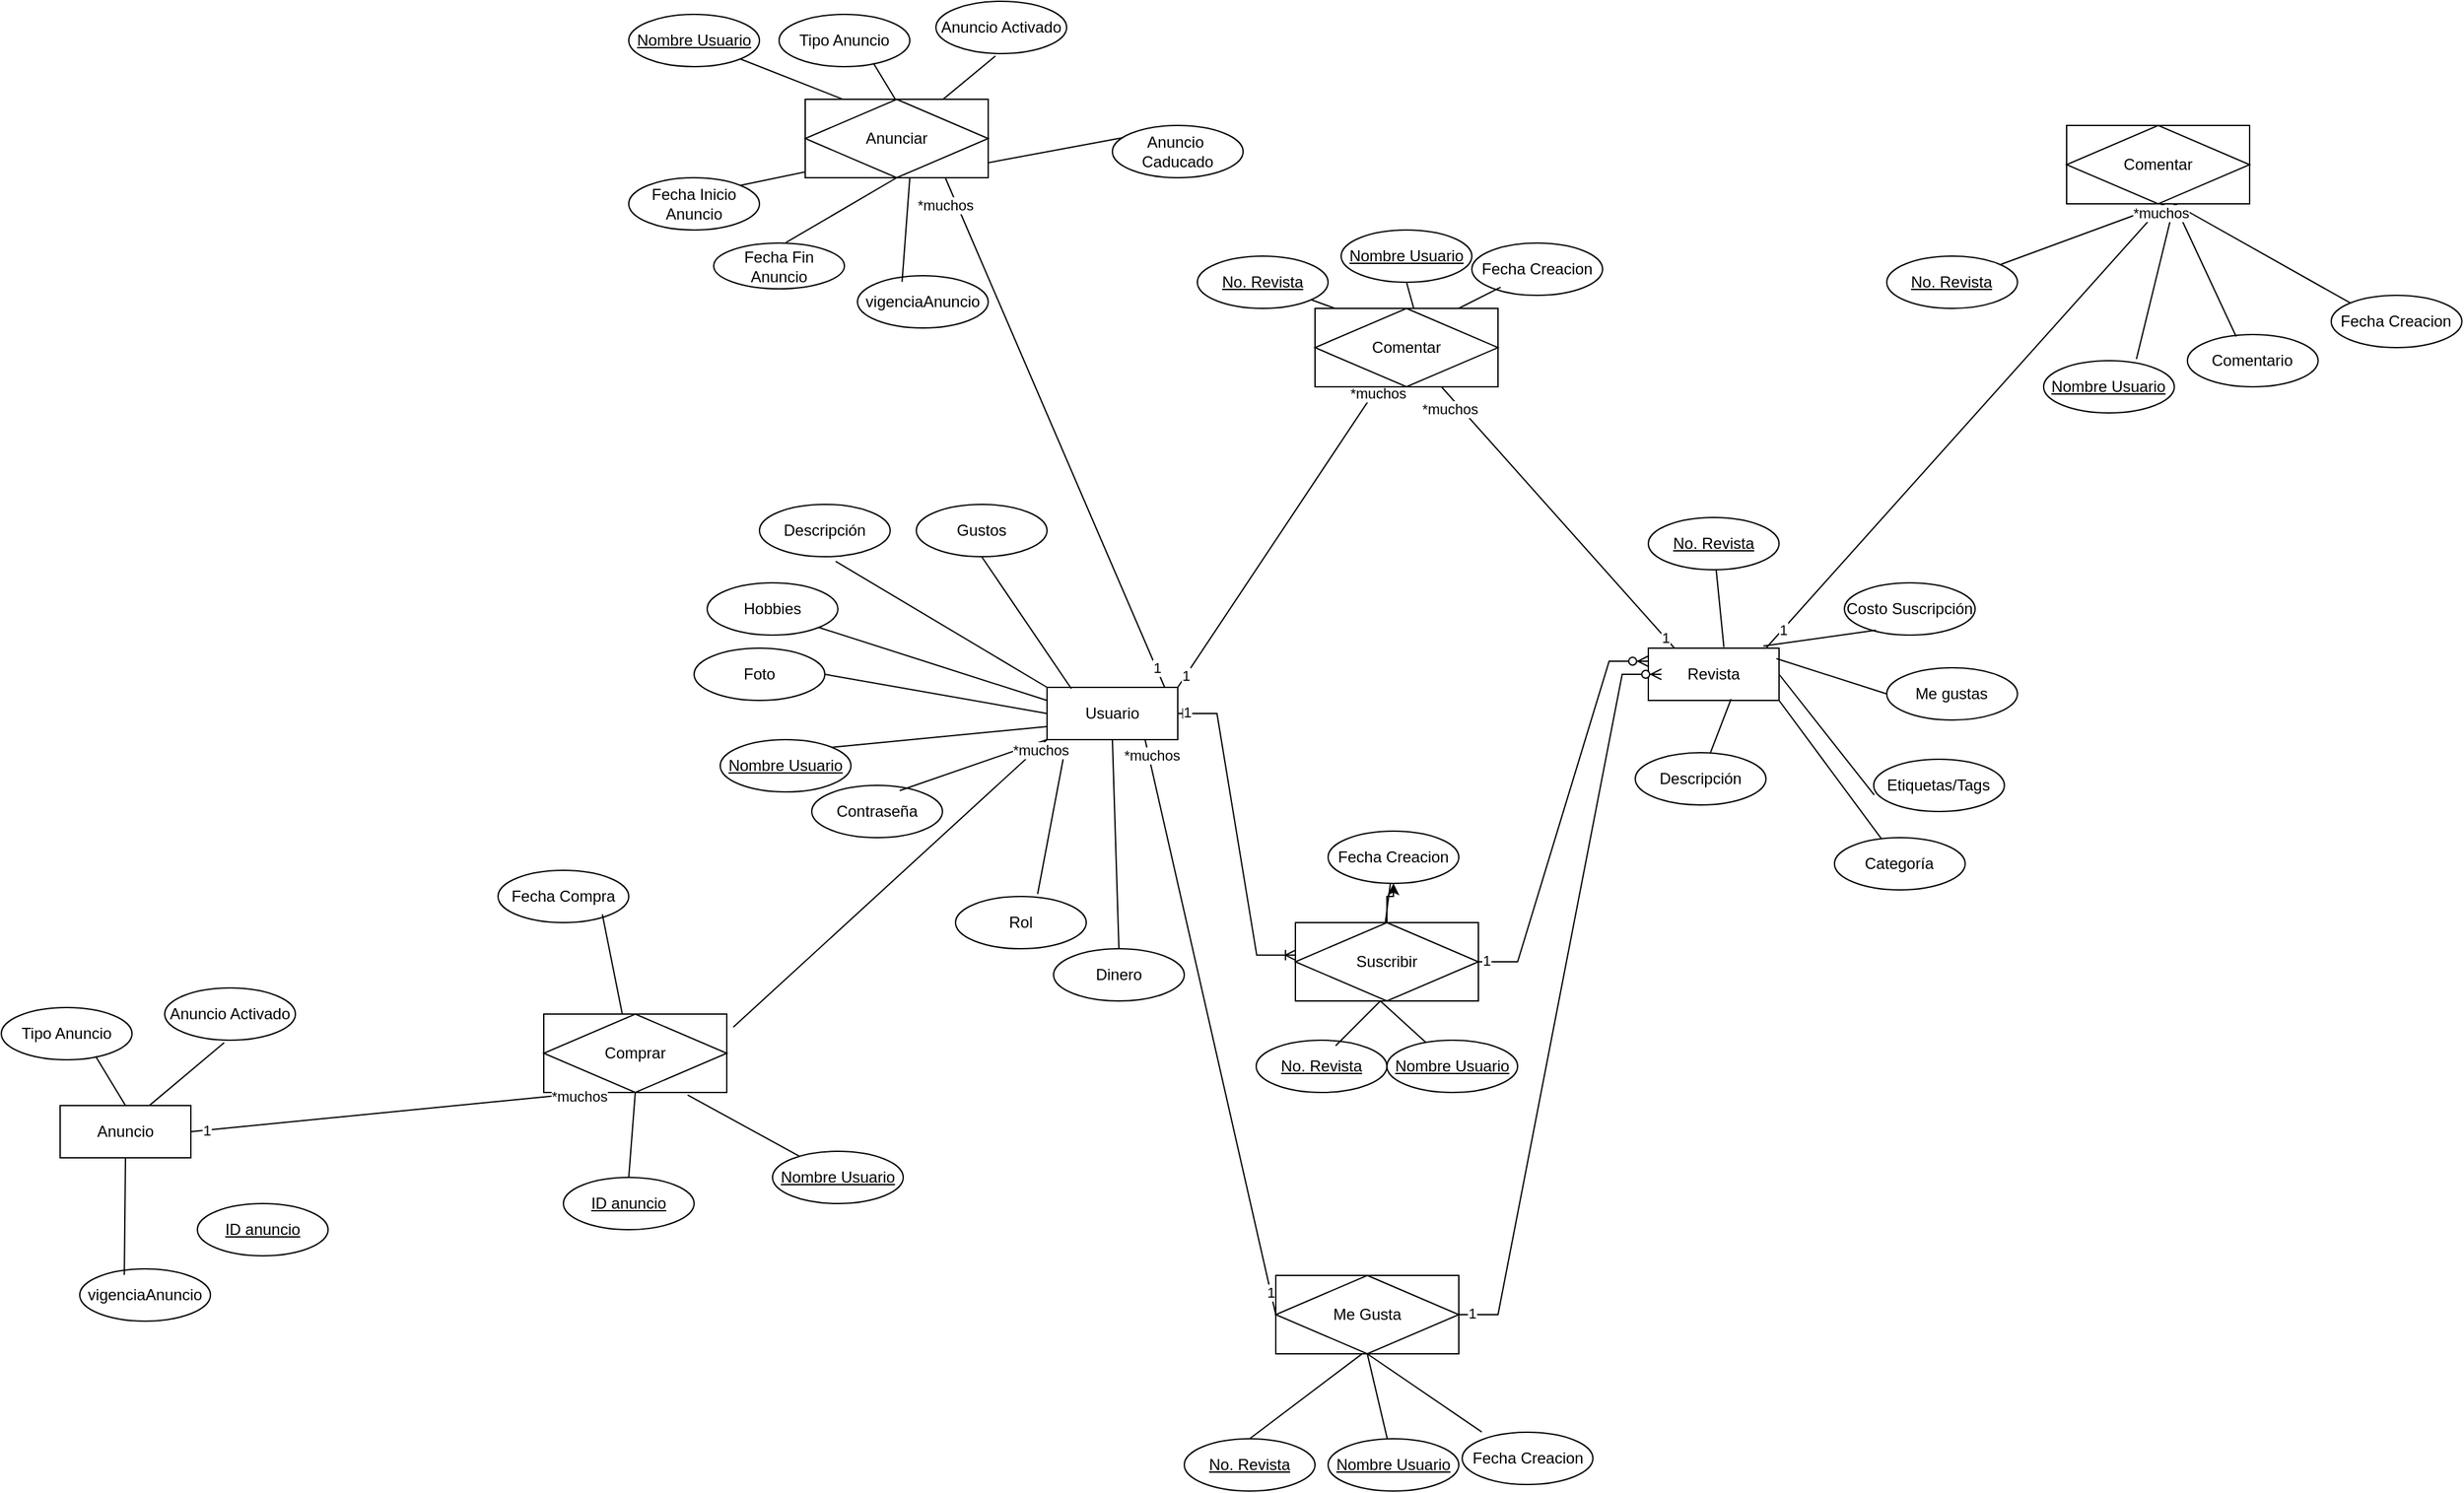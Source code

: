 <mxfile version="24.7.17">
  <diagram name="Page-1" id="f1bijueSQkVZA-iyS_T1">
    <mxGraphModel dx="2172" dy="838" grid="1" gridSize="10" guides="1" tooltips="1" connect="1" arrows="1" fold="1" page="1" pageScale="1" pageWidth="850" pageHeight="1100" math="0" shadow="0">
      <root>
        <mxCell id="0" />
        <mxCell id="1" parent="0" />
        <mxCell id="LGbpVyOmxa7U6syn7aYf-2" value="Usuario" style="whiteSpace=wrap;html=1;align=center;" parent="1" vertex="1">
          <mxGeometry x="320" y="730" width="100" height="40" as="geometry" />
        </mxCell>
        <mxCell id="LGbpVyOmxa7U6syn7aYf-3" value="&lt;u&gt;Nombre Usuario&lt;/u&gt;" style="ellipse;whiteSpace=wrap;html=1;align=center;" parent="1" vertex="1">
          <mxGeometry x="70" y="770" width="100" height="40" as="geometry" />
        </mxCell>
        <mxCell id="LGbpVyOmxa7U6syn7aYf-4" value="Revista" style="whiteSpace=wrap;html=1;align=center;" parent="1" vertex="1">
          <mxGeometry x="780" y="700" width="100" height="40" as="geometry" />
        </mxCell>
        <mxCell id="LGbpVyOmxa7U6syn7aYf-5" value="Me gustas" style="ellipse;whiteSpace=wrap;html=1;align=center;" parent="1" vertex="1">
          <mxGeometry x="962.4" y="715" width="100" height="40" as="geometry" />
        </mxCell>
        <mxCell id="LGbpVyOmxa7U6syn7aYf-6" value="&lt;u&gt;No. Revista&lt;/u&gt;" style="ellipse;whiteSpace=wrap;html=1;align=center;" parent="1" vertex="1">
          <mxGeometry x="780" y="600" width="100" height="40" as="geometry" />
        </mxCell>
        <mxCell id="LGbpVyOmxa7U6syn7aYf-7" value="Contraseña" style="ellipse;whiteSpace=wrap;html=1;align=center;" parent="1" vertex="1">
          <mxGeometry x="140" y="805" width="100" height="40" as="geometry" />
        </mxCell>
        <mxCell id="LGbpVyOmxa7U6syn7aYf-8" value="Dinero" style="ellipse;whiteSpace=wrap;html=1;align=center;" parent="1" vertex="1">
          <mxGeometry x="325" y="930" width="100" height="40" as="geometry" />
        </mxCell>
        <mxCell id="LGbpVyOmxa7U6syn7aYf-9" value="Rol" style="ellipse;whiteSpace=wrap;html=1;align=center;" parent="1" vertex="1">
          <mxGeometry x="250" y="890" width="100" height="40" as="geometry" />
        </mxCell>
        <mxCell id="LGbpVyOmxa7U6syn7aYf-10" value="Tipo Anuncio" style="ellipse;whiteSpace=wrap;html=1;align=center;" parent="1" vertex="1">
          <mxGeometry x="115" y="215" width="100" height="40" as="geometry" />
        </mxCell>
        <mxCell id="LGbpVyOmxa7U6syn7aYf-11" value="Anuncio Activado" style="ellipse;whiteSpace=wrap;html=1;align=center;" parent="1" vertex="1">
          <mxGeometry x="235" y="205" width="100" height="40" as="geometry" />
        </mxCell>
        <mxCell id="LGbpVyOmxa7U6syn7aYf-12" value="Fecha Inicio Anuncio" style="ellipse;whiteSpace=wrap;html=1;align=center;" parent="1" vertex="1">
          <mxGeometry y="340" width="100" height="40" as="geometry" />
        </mxCell>
        <mxCell id="LGbpVyOmxa7U6syn7aYf-14" value="Fecha Fin Anuncio" style="ellipse;whiteSpace=wrap;html=1;align=center;" parent="1" vertex="1">
          <mxGeometry x="65" y="390" width="100" height="35" as="geometry" />
        </mxCell>
        <mxCell id="LGbpVyOmxa7U6syn7aYf-15" value="Costo Suscripción" style="ellipse;whiteSpace=wrap;html=1;align=center;" parent="1" vertex="1">
          <mxGeometry x="930" y="650" width="100" height="40" as="geometry" />
        </mxCell>
        <mxCell id="LGbpVyOmxa7U6syn7aYf-16" value="Etiquetas/Tags" style="ellipse;whiteSpace=wrap;html=1;align=center;" parent="1" vertex="1">
          <mxGeometry x="952.4" y="785" width="100" height="40" as="geometry" />
        </mxCell>
        <mxCell id="LGbpVyOmxa7U6syn7aYf-18" value="&lt;u&gt;Nombre Usuario&lt;/u&gt;" style="ellipse;whiteSpace=wrap;html=1;align=center;" parent="1" vertex="1">
          <mxGeometry y="215" width="100" height="40" as="geometry" />
        </mxCell>
        <mxCell id="LGbpVyOmxa7U6syn7aYf-19" value="Descripción" style="ellipse;whiteSpace=wrap;html=1;align=center;" parent="1" vertex="1">
          <mxGeometry x="770" y="780" width="100" height="40" as="geometry" />
        </mxCell>
        <mxCell id="LGbpVyOmxa7U6syn7aYf-20" value="Foto" style="ellipse;whiteSpace=wrap;html=1;align=center;" parent="1" vertex="1">
          <mxGeometry x="50" y="700" width="100" height="40" as="geometry" />
        </mxCell>
        <mxCell id="LGbpVyOmxa7U6syn7aYf-21" value="Categoría" style="ellipse;whiteSpace=wrap;html=1;align=center;" parent="1" vertex="1">
          <mxGeometry x="922.4" y="845" width="100" height="40" as="geometry" />
        </mxCell>
        <mxCell id="LGbpVyOmxa7U6syn7aYf-22" value="Hobbies" style="ellipse;whiteSpace=wrap;html=1;align=center;" parent="1" vertex="1">
          <mxGeometry x="60" y="650" width="100" height="40" as="geometry" />
        </mxCell>
        <mxCell id="LGbpVyOmxa7U6syn7aYf-23" value="Descripción" style="ellipse;whiteSpace=wrap;html=1;align=center;" parent="1" vertex="1">
          <mxGeometry x="100" y="590" width="100" height="40" as="geometry" />
        </mxCell>
        <mxCell id="LGbpVyOmxa7U6syn7aYf-24" value="Gustos" style="ellipse;whiteSpace=wrap;html=1;align=center;" parent="1" vertex="1">
          <mxGeometry x="220" y="590" width="100" height="40" as="geometry" />
        </mxCell>
        <mxCell id="LGbpVyOmxa7U6syn7aYf-27" value="&lt;u&gt;No. Revista&lt;/u&gt;" style="ellipse;whiteSpace=wrap;html=1;align=center;" parent="1" vertex="1">
          <mxGeometry x="480" y="1000" width="100" height="40" as="geometry" />
        </mxCell>
        <mxCell id="LGbpVyOmxa7U6syn7aYf-28" value="&lt;u&gt;Nombre Usuario&lt;/u&gt;" style="ellipse;whiteSpace=wrap;html=1;align=center;" parent="1" vertex="1">
          <mxGeometry x="580" y="1000" width="100" height="40" as="geometry" />
        </mxCell>
        <mxCell id="wJ7iaOQ5hvEqCZV8gsYV-3" value="&lt;u&gt;No. Revista&lt;/u&gt;" style="ellipse;whiteSpace=wrap;html=1;align=center;" parent="1" vertex="1">
          <mxGeometry x="435" y="400" width="100" height="40" as="geometry" />
        </mxCell>
        <mxCell id="wJ7iaOQ5hvEqCZV8gsYV-4" value="&lt;u&gt;Nombre Usuario&lt;/u&gt;" style="ellipse;whiteSpace=wrap;html=1;align=center;" parent="1" vertex="1">
          <mxGeometry x="545" y="380" width="100" height="40" as="geometry" />
        </mxCell>
        <mxCell id="wJ7iaOQ5hvEqCZV8gsYV-7" value="" style="edgeStyle=entityRelationEdgeStyle;fontSize=12;html=1;endArrow=ERoneToMany;startArrow=ERmandOne;rounded=0;movable=1;resizable=1;rotatable=1;deletable=1;editable=1;locked=0;connectable=1;entryX=0.003;entryY=0.415;entryDx=0;entryDy=0;entryPerimeter=0;" parent="1" target="ODeqALxyDRSs7xoRyXN0-2" edge="1">
          <mxGeometry width="100" height="100" relative="1" as="geometry">
            <mxPoint x="420" y="750" as="sourcePoint" />
            <mxPoint x="490" y="970" as="targetPoint" />
          </mxGeometry>
        </mxCell>
        <mxCell id="BL1HkFGfUJQa3nedmxJ6-32" value="1" style="edgeLabel;html=1;align=center;verticalAlign=middle;resizable=0;points=[];" parent="wJ7iaOQ5hvEqCZV8gsYV-7" vertex="1" connectable="0">
          <mxGeometry x="-0.945" y="1" relative="1" as="geometry">
            <mxPoint as="offset" />
          </mxGeometry>
        </mxCell>
        <mxCell id="xmOZ-3lqCGrRgNR7PhEx-2" value="Fecha Creacion" style="ellipse;whiteSpace=wrap;html=1;align=center;" parent="1" vertex="1">
          <mxGeometry x="645" y="390" width="100" height="40" as="geometry" />
        </mxCell>
        <mxCell id="xmOZ-3lqCGrRgNR7PhEx-3" value="Fecha Creacion" style="ellipse;whiteSpace=wrap;html=1;align=center;" parent="1" vertex="1">
          <mxGeometry x="535" y="840" width="100" height="40" as="geometry" />
        </mxCell>
        <mxCell id="xmOZ-3lqCGrRgNR7PhEx-5" value="&lt;u&gt;No. Revista&lt;/u&gt;" style="ellipse;whiteSpace=wrap;html=1;align=center;" parent="1" vertex="1">
          <mxGeometry x="962.4" y="400" width="100" height="40" as="geometry" />
        </mxCell>
        <mxCell id="xmOZ-3lqCGrRgNR7PhEx-7" value="&lt;u&gt;Nombre Usuario&lt;/u&gt;" style="ellipse;whiteSpace=wrap;html=1;align=center;" parent="1" vertex="1">
          <mxGeometry x="1082.4" y="480" width="100" height="40" as="geometry" />
        </mxCell>
        <mxCell id="xmOZ-3lqCGrRgNR7PhEx-8" value="Comentario" style="ellipse;whiteSpace=wrap;html=1;align=center;" parent="1" vertex="1">
          <mxGeometry x="1192.4" y="460" width="100" height="40" as="geometry" />
        </mxCell>
        <mxCell id="XMexzgMkfGKX-pwrWhg7-1" value="vigenciaAnuncio" style="ellipse;whiteSpace=wrap;html=1;align=center;" parent="1" vertex="1">
          <mxGeometry x="175" y="415" width="100" height="40" as="geometry" />
        </mxCell>
        <mxCell id="XMexzgMkfGKX-pwrWhg7-2" value="Anuncio&amp;nbsp;&lt;div&gt;Caducado&lt;/div&gt;" style="ellipse;whiteSpace=wrap;html=1;align=center;" parent="1" vertex="1">
          <mxGeometry x="370" y="300" width="100" height="40" as="geometry" />
        </mxCell>
        <mxCell id="BL1HkFGfUJQa3nedmxJ6-2" value="&lt;u&gt;No. Revista&lt;/u&gt;" style="ellipse;whiteSpace=wrap;html=1;align=center;" parent="1" vertex="1">
          <mxGeometry x="425.0" y="1305" width="100" height="40" as="geometry" />
        </mxCell>
        <mxCell id="BL1HkFGfUJQa3nedmxJ6-3" value="&lt;u&gt;Nombre Usuario&lt;/u&gt;" style="ellipse;whiteSpace=wrap;html=1;align=center;" parent="1" vertex="1">
          <mxGeometry x="535.0" y="1305" width="100" height="40" as="geometry" />
        </mxCell>
        <mxCell id="BL1HkFGfUJQa3nedmxJ6-5" value="Fecha Creacion" style="ellipse;whiteSpace=wrap;html=1;align=center;" parent="1" vertex="1">
          <mxGeometry x="637.6" y="1300" width="100" height="40" as="geometry" />
        </mxCell>
        <mxCell id="BL1HkFGfUJQa3nedmxJ6-6" value="Fecha Creacion" style="ellipse;whiteSpace=wrap;html=1;align=center;" parent="1" vertex="1">
          <mxGeometry x="1302.4" y="430" width="100" height="40" as="geometry" />
        </mxCell>
        <mxCell id="BL1HkFGfUJQa3nedmxJ6-9" value="" style="endArrow=none;html=1;rounded=0;entryX=0.465;entryY=1.003;entryDx=0;entryDy=0;entryPerimeter=0;exitX=0.5;exitY=0;exitDx=0;exitDy=0;" parent="1" source="BL1HkFGfUJQa3nedmxJ6-2" edge="1">
          <mxGeometry width="50" height="50" relative="1" as="geometry">
            <mxPoint x="505.0" y="1300" as="sourcePoint" />
            <mxPoint x="560.8" y="1240.18" as="targetPoint" />
          </mxGeometry>
        </mxCell>
        <mxCell id="BL1HkFGfUJQa3nedmxJ6-10" value="" style="endArrow=none;html=1;rounded=0;entryX=0.5;entryY=1;entryDx=0;entryDy=0;" parent="1" source="BL1HkFGfUJQa3nedmxJ6-3" edge="1">
          <mxGeometry width="50" height="50" relative="1" as="geometry">
            <mxPoint x="575.0" y="1310" as="sourcePoint" />
            <mxPoint x="565" y="1240" as="targetPoint" />
          </mxGeometry>
        </mxCell>
        <mxCell id="BL1HkFGfUJQa3nedmxJ6-11" value="" style="endArrow=none;html=1;rounded=0;exitX=0.076;exitY=0.245;exitDx=0;exitDy=0;exitPerimeter=0;" parent="1" edge="1">
          <mxGeometry width="50" height="50" relative="1" as="geometry">
            <mxPoint x="652.6" y="1299.8" as="sourcePoint" />
            <mxPoint x="565.0" y="1240" as="targetPoint" />
          </mxGeometry>
        </mxCell>
        <mxCell id="BL1HkFGfUJQa3nedmxJ6-12" value="" style="endArrow=none;html=1;rounded=0;entryX=0.467;entryY=0.982;entryDx=0;entryDy=0;entryPerimeter=0;" parent="1" source="xmOZ-3lqCGrRgNR7PhEx-5" edge="1">
          <mxGeometry width="50" height="50" relative="1" as="geometry">
            <mxPoint x="1022.4" y="600" as="sourcePoint" />
            <mxPoint x="1178.44" y="358.92" as="targetPoint" />
          </mxGeometry>
        </mxCell>
        <mxCell id="BL1HkFGfUJQa3nedmxJ6-13" value="" style="endArrow=none;html=1;rounded=0;entryX=0.5;entryY=1;entryDx=0;entryDy=0;exitX=0.71;exitY=-0.03;exitDx=0;exitDy=0;exitPerimeter=0;" parent="1" source="xmOZ-3lqCGrRgNR7PhEx-7" edge="1">
          <mxGeometry width="50" height="50" relative="1" as="geometry">
            <mxPoint x="1059.4" y="417" as="sourcePoint" />
            <mxPoint x="1182.4" y="360" as="targetPoint" />
          </mxGeometry>
        </mxCell>
        <mxCell id="BL1HkFGfUJQa3nedmxJ6-14" value="" style="endArrow=none;html=1;rounded=0;exitX=0.373;exitY=0.038;exitDx=0;exitDy=0;exitPerimeter=0;" parent="1" source="xmOZ-3lqCGrRgNR7PhEx-8" edge="1">
          <mxGeometry width="50" height="50" relative="1" as="geometry">
            <mxPoint x="1123.4" y="469" as="sourcePoint" />
            <mxPoint x="1182.4" y="360" as="targetPoint" />
          </mxGeometry>
        </mxCell>
        <mxCell id="BL1HkFGfUJQa3nedmxJ6-15" value="" style="endArrow=none;html=1;rounded=0;exitX=0;exitY=0;exitDx=0;exitDy=0;entryX=0.5;entryY=1;entryDx=0;entryDy=0;" parent="1" source="BL1HkFGfUJQa3nedmxJ6-6" edge="1">
          <mxGeometry width="50" height="50" relative="1" as="geometry">
            <mxPoint x="1239.4" y="472" as="sourcePoint" />
            <mxPoint x="1182.4" y="360" as="targetPoint" />
          </mxGeometry>
        </mxCell>
        <mxCell id="BL1HkFGfUJQa3nedmxJ6-16" value="" style="endArrow=none;html=1;rounded=0;" parent="1" source="wJ7iaOQ5hvEqCZV8gsYV-3" edge="1">
          <mxGeometry width="50" height="50" relative="1" as="geometry">
            <mxPoint x="371" y="554" as="sourcePoint" />
            <mxPoint x="560.263" y="447.368" as="targetPoint" />
          </mxGeometry>
        </mxCell>
        <mxCell id="BL1HkFGfUJQa3nedmxJ6-17" value="" style="endArrow=none;html=1;rounded=0;exitX=0.5;exitY=1;exitDx=0;exitDy=0;entryX=0.543;entryY=0.03;entryDx=0;entryDy=0;entryPerimeter=0;" parent="1" source="wJ7iaOQ5hvEqCZV8gsYV-4" target="ODeqALxyDRSs7xoRyXN0-4" edge="1">
          <mxGeometry width="50" height="50" relative="1" as="geometry">
            <mxPoint x="538" y="552" as="sourcePoint" />
            <mxPoint x="595" y="430" as="targetPoint" />
          </mxGeometry>
        </mxCell>
        <mxCell id="BL1HkFGfUJQa3nedmxJ6-18" value="" style="endArrow=none;html=1;rounded=0;exitX=0.22;exitY=0.846;exitDx=0;exitDy=0;exitPerimeter=0;entryX=1;entryY=0;entryDx=0;entryDy=0;" parent="1" source="xmOZ-3lqCGrRgNR7PhEx-2" edge="1">
          <mxGeometry width="50" height="50" relative="1" as="geometry">
            <mxPoint x="692.253" y="534.886" as="sourcePoint" />
            <mxPoint x="625" y="445" as="targetPoint" />
          </mxGeometry>
        </mxCell>
        <mxCell id="BL1HkFGfUJQa3nedmxJ6-19" value="" style="endArrow=none;html=1;rounded=0;exitX=1;exitY=0;exitDx=0;exitDy=0;" parent="1" source="LGbpVyOmxa7U6syn7aYf-12" edge="1">
          <mxGeometry width="50" height="50" relative="1" as="geometry">
            <mxPoint x="65" y="375" as="sourcePoint" />
            <mxPoint x="167.565" y="328.782" as="targetPoint" />
          </mxGeometry>
        </mxCell>
        <mxCell id="BL1HkFGfUJQa3nedmxJ6-20" value="" style="endArrow=none;html=1;rounded=0;exitX=0.553;exitY=-0.011;exitDx=0;exitDy=0;exitPerimeter=0;entryX=0.5;entryY=1;entryDx=0;entryDy=0;" parent="1" source="LGbpVyOmxa7U6syn7aYf-14" target="ODeqALxyDRSs7xoRyXN0-5" edge="1">
          <mxGeometry width="50" height="50" relative="1" as="geometry">
            <mxPoint x="75" y="385" as="sourcePoint" />
            <mxPoint x="205.68" y="346.28" as="targetPoint" />
          </mxGeometry>
        </mxCell>
        <mxCell id="BL1HkFGfUJQa3nedmxJ6-21" value="" style="endArrow=none;html=1;rounded=0;exitX=0.341;exitY=0.117;exitDx=0;exitDy=0;exitPerimeter=0;entryX=0.572;entryY=0.986;entryDx=0;entryDy=0;entryPerimeter=0;" parent="1" source="XMexzgMkfGKX-pwrWhg7-1" target="ODeqALxyDRSs7xoRyXN0-5" edge="1">
          <mxGeometry width="50" height="50" relative="1" as="geometry">
            <mxPoint x="175" y="390" as="sourcePoint" />
            <mxPoint x="215.04" y="348.44" as="targetPoint" />
          </mxGeometry>
        </mxCell>
        <mxCell id="BL1HkFGfUJQa3nedmxJ6-22" value="" style="endArrow=none;html=1;rounded=0;exitX=0.08;exitY=0.234;exitDx=0;exitDy=0;exitPerimeter=0;entryX=1;entryY=1;entryDx=0;entryDy=0;" parent="1" source="XMexzgMkfGKX-pwrWhg7-2" edge="1">
          <mxGeometry width="50" height="50" relative="1" as="geometry">
            <mxPoint x="274" y="385" as="sourcePoint" />
            <mxPoint x="240" y="335" as="targetPoint" />
          </mxGeometry>
        </mxCell>
        <mxCell id="BL1HkFGfUJQa3nedmxJ6-23" value="" style="endArrow=none;html=1;rounded=0;exitX=0.455;exitY=1.048;exitDx=0;exitDy=0;exitPerimeter=0;entryX=0.592;entryY=0.101;entryDx=0;entryDy=0;entryPerimeter=0;" parent="1" source="LGbpVyOmxa7U6syn7aYf-11" edge="1">
          <mxGeometry width="50" height="50" relative="1" as="geometry">
            <mxPoint x="368" y="369" as="sourcePoint" />
            <mxPoint x="221.04" y="296.06" as="targetPoint" />
          </mxGeometry>
        </mxCell>
        <mxCell id="BL1HkFGfUJQa3nedmxJ6-24" value="" style="endArrow=none;html=1;rounded=0;exitX=0.722;exitY=0.935;exitDx=0;exitDy=0;exitPerimeter=0;entryX=0.5;entryY=0;entryDx=0;entryDy=0;" parent="1" source="LGbpVyOmxa7U6syn7aYf-10" edge="1">
          <mxGeometry width="50" height="50" relative="1" as="geometry">
            <mxPoint x="291" y="257" as="sourcePoint" />
            <mxPoint x="210" y="290" as="targetPoint" />
          </mxGeometry>
        </mxCell>
        <mxCell id="BL1HkFGfUJQa3nedmxJ6-25" value="" style="endArrow=none;html=1;rounded=0;exitX=1;exitY=1;exitDx=0;exitDy=0;entryX=0.433;entryY=0.083;entryDx=0;entryDy=0;entryPerimeter=0;" parent="1" source="LGbpVyOmxa7U6syn7aYf-18" edge="1">
          <mxGeometry width="50" height="50" relative="1" as="geometry">
            <mxPoint x="197" y="262" as="sourcePoint" />
            <mxPoint x="201.96" y="294.98" as="targetPoint" />
          </mxGeometry>
        </mxCell>
        <mxCell id="BL1HkFGfUJQa3nedmxJ6-30" value="" style="edgeStyle=entityRelationEdgeStyle;fontSize=12;html=1;endArrow=ERzeroToMany;endFill=1;rounded=0;entryX=0;entryY=0.25;entryDx=0;entryDy=0;exitX=1;exitY=0.5;exitDx=0;exitDy=0;" parent="1" source="ODeqALxyDRSs7xoRyXN0-2" target="LGbpVyOmxa7U6syn7aYf-4" edge="1">
          <mxGeometry width="100" height="100" relative="1" as="geometry">
            <mxPoint x="615" y="970" as="sourcePoint" />
            <mxPoint x="790" y="680" as="targetPoint" />
          </mxGeometry>
        </mxCell>
        <mxCell id="BL1HkFGfUJQa3nedmxJ6-31" value="1" style="edgeLabel;html=1;align=center;verticalAlign=middle;resizable=0;points=[];" parent="BL1HkFGfUJQa3nedmxJ6-30" vertex="1" connectable="0">
          <mxGeometry x="-0.965" y="1" relative="1" as="geometry">
            <mxPoint as="offset" />
          </mxGeometry>
        </mxCell>
        <mxCell id="BL1HkFGfUJQa3nedmxJ6-33" value="" style="endArrow=none;html=1;rounded=0;entryX=0;entryY=0.5;entryDx=0;entryDy=0;exitX=1;exitY=0.5;exitDx=0;exitDy=0;" parent="1" source="LGbpVyOmxa7U6syn7aYf-20" target="LGbpVyOmxa7U6syn7aYf-2" edge="1">
          <mxGeometry width="50" height="50" relative="1" as="geometry">
            <mxPoint x="220" y="760" as="sourcePoint" />
            <mxPoint x="287" y="708" as="targetPoint" />
          </mxGeometry>
        </mxCell>
        <mxCell id="BL1HkFGfUJQa3nedmxJ6-34" value="" style="endArrow=none;html=1;rounded=0;entryX=0;entryY=0.25;entryDx=0;entryDy=0;exitX=1;exitY=1;exitDx=0;exitDy=0;" parent="1" source="LGbpVyOmxa7U6syn7aYf-22" target="LGbpVyOmxa7U6syn7aYf-2" edge="1">
          <mxGeometry width="50" height="50" relative="1" as="geometry">
            <mxPoint x="160" y="755" as="sourcePoint" />
            <mxPoint x="330" y="760" as="targetPoint" />
          </mxGeometry>
        </mxCell>
        <mxCell id="BL1HkFGfUJQa3nedmxJ6-35" value="" style="endArrow=none;html=1;rounded=0;entryX=0;entryY=0;entryDx=0;entryDy=0;exitX=0.583;exitY=1.089;exitDx=0;exitDy=0;exitPerimeter=0;" parent="1" source="LGbpVyOmxa7U6syn7aYf-23" target="LGbpVyOmxa7U6syn7aYf-2" edge="1">
          <mxGeometry width="50" height="50" relative="1" as="geometry">
            <mxPoint x="165" y="714" as="sourcePoint" />
            <mxPoint x="330" y="750" as="targetPoint" />
          </mxGeometry>
        </mxCell>
        <mxCell id="BL1HkFGfUJQa3nedmxJ6-36" value="" style="endArrow=none;html=1;rounded=0;entryX=0.186;entryY=0.025;entryDx=0;entryDy=0;exitX=0.5;exitY=1;exitDx=0;exitDy=0;entryPerimeter=0;" parent="1" source="LGbpVyOmxa7U6syn7aYf-24" target="LGbpVyOmxa7U6syn7aYf-2" edge="1">
          <mxGeometry width="50" height="50" relative="1" as="geometry">
            <mxPoint x="248" y="704" as="sourcePoint" />
            <mxPoint x="330" y="740" as="targetPoint" />
          </mxGeometry>
        </mxCell>
        <mxCell id="BL1HkFGfUJQa3nedmxJ6-37" value="" style="endArrow=none;html=1;rounded=0;exitX=1;exitY=0;exitDx=0;exitDy=0;" parent="1" source="LGbpVyOmxa7U6syn7aYf-3" edge="1">
          <mxGeometry width="50" height="50" relative="1" as="geometry">
            <mxPoint x="160" y="755" as="sourcePoint" />
            <mxPoint x="320" y="760" as="targetPoint" />
          </mxGeometry>
        </mxCell>
        <mxCell id="BL1HkFGfUJQa3nedmxJ6-38" value="" style="endArrow=none;html=1;rounded=0;exitX=0.673;exitY=0.1;exitDx=0;exitDy=0;exitPerimeter=0;" parent="1" source="LGbpVyOmxa7U6syn7aYf-7" edge="1">
          <mxGeometry width="50" height="50" relative="1" as="geometry">
            <mxPoint x="165" y="786" as="sourcePoint" />
            <mxPoint x="320" y="770" as="targetPoint" />
          </mxGeometry>
        </mxCell>
        <mxCell id="BL1HkFGfUJQa3nedmxJ6-39" value="" style="endArrow=none;html=1;rounded=0;exitX=0.628;exitY=-0.047;exitDx=0;exitDy=0;exitPerimeter=0;entryX=0.147;entryY=1.06;entryDx=0;entryDy=0;entryPerimeter=0;" parent="1" source="LGbpVyOmxa7U6syn7aYf-9" target="LGbpVyOmxa7U6syn7aYf-2" edge="1">
          <mxGeometry width="50" height="50" relative="1" as="geometry">
            <mxPoint x="217" y="819" as="sourcePoint" />
            <mxPoint x="330" y="780" as="targetPoint" />
          </mxGeometry>
        </mxCell>
        <mxCell id="BL1HkFGfUJQa3nedmxJ6-40" value="" style="endArrow=none;html=1;rounded=0;exitX=0.5;exitY=0;exitDx=0;exitDy=0;entryX=0.5;entryY=1;entryDx=0;entryDy=0;" parent="1" source="LGbpVyOmxa7U6syn7aYf-8" target="LGbpVyOmxa7U6syn7aYf-2" edge="1">
          <mxGeometry width="50" height="50" relative="1" as="geometry">
            <mxPoint x="313" y="838" as="sourcePoint" />
            <mxPoint x="345" y="782" as="targetPoint" />
          </mxGeometry>
        </mxCell>
        <mxCell id="BL1HkFGfUJQa3nedmxJ6-41" value="" style="endArrow=none;html=1;rounded=0;entryX=0.578;entryY=-0.021;entryDx=0;entryDy=0;entryPerimeter=0;" parent="1" source="LGbpVyOmxa7U6syn7aYf-6" target="LGbpVyOmxa7U6syn7aYf-4" edge="1">
          <mxGeometry width="50" height="50" relative="1" as="geometry">
            <mxPoint x="697" y="565" as="sourcePoint" />
            <mxPoint x="600" y="520" as="targetPoint" />
          </mxGeometry>
        </mxCell>
        <mxCell id="BL1HkFGfUJQa3nedmxJ6-42" value="" style="endArrow=none;html=1;rounded=0;entryX=0.88;entryY=-0.041;entryDx=0;entryDy=0;entryPerimeter=0;exitX=0.241;exitY=0.907;exitDx=0;exitDy=0;exitPerimeter=0;" parent="1" source="LGbpVyOmxa7U6syn7aYf-15" target="LGbpVyOmxa7U6syn7aYf-4" edge="1">
          <mxGeometry width="50" height="50" relative="1" as="geometry">
            <mxPoint x="857" y="650" as="sourcePoint" />
            <mxPoint x="848" y="709" as="targetPoint" />
          </mxGeometry>
        </mxCell>
        <mxCell id="BL1HkFGfUJQa3nedmxJ6-43" value="" style="endArrow=none;html=1;rounded=0;entryX=0.88;entryY=-0.041;entryDx=0;entryDy=0;entryPerimeter=0;exitX=0;exitY=0.5;exitDx=0;exitDy=0;" parent="1" source="LGbpVyOmxa7U6syn7aYf-5" edge="1">
          <mxGeometry width="50" height="50" relative="1" as="geometry">
            <mxPoint x="944" y="646" as="sourcePoint" />
            <mxPoint x="878" y="708" as="targetPoint" />
          </mxGeometry>
        </mxCell>
        <mxCell id="BL1HkFGfUJQa3nedmxJ6-44" value="" style="endArrow=none;html=1;rounded=0;entryX=1;entryY=0.5;entryDx=0;entryDy=0;exitX=0.004;exitY=0.682;exitDx=0;exitDy=0;exitPerimeter=0;" parent="1" source="LGbpVyOmxa7U6syn7aYf-16" target="LGbpVyOmxa7U6syn7aYf-4" edge="1">
          <mxGeometry width="50" height="50" relative="1" as="geometry">
            <mxPoint x="960" y="690" as="sourcePoint" />
            <mxPoint x="888" y="718" as="targetPoint" />
          </mxGeometry>
        </mxCell>
        <mxCell id="BL1HkFGfUJQa3nedmxJ6-46" value="" style="endArrow=none;html=1;rounded=0;entryX=1;entryY=1;entryDx=0;entryDy=0;" parent="1" source="LGbpVyOmxa7U6syn7aYf-21" target="LGbpVyOmxa7U6syn7aYf-4" edge="1">
          <mxGeometry width="50" height="50" relative="1" as="geometry">
            <mxPoint x="950" y="767" as="sourcePoint" />
            <mxPoint x="890" y="730" as="targetPoint" />
          </mxGeometry>
        </mxCell>
        <mxCell id="BL1HkFGfUJQa3nedmxJ6-47" value="" style="endArrow=none;html=1;rounded=0;entryX=0.633;entryY=0.974;entryDx=0;entryDy=0;entryPerimeter=0;" parent="1" source="LGbpVyOmxa7U6syn7aYf-19" target="LGbpVyOmxa7U6syn7aYf-4" edge="1">
          <mxGeometry width="50" height="50" relative="1" as="geometry">
            <mxPoint x="949" y="802" as="sourcePoint" />
            <mxPoint x="890" y="750" as="targetPoint" />
          </mxGeometry>
        </mxCell>
        <mxCell id="BL1HkFGfUJQa3nedmxJ6-48" value="" style="endArrow=none;html=1;rounded=0;" parent="1" target="xmOZ-3lqCGrRgNR7PhEx-3" edge="1">
          <mxGeometry width="50" height="50" relative="1" as="geometry">
            <mxPoint x="578.561" y="911.78" as="sourcePoint" />
            <mxPoint x="853" y="749" as="targetPoint" />
          </mxGeometry>
        </mxCell>
        <mxCell id="BL1HkFGfUJQa3nedmxJ6-49" value="" style="endArrow=none;html=1;rounded=0;exitX=0.5;exitY=1;exitDx=0;exitDy=0;" parent="1" target="LGbpVyOmxa7U6syn7aYf-28" edge="1">
          <mxGeometry width="50" height="50" relative="1" as="geometry">
            <mxPoint x="575" y="970" as="sourcePoint" />
            <mxPoint x="666" y="1053" as="targetPoint" />
          </mxGeometry>
        </mxCell>
        <mxCell id="BL1HkFGfUJQa3nedmxJ6-50" value="" style="endArrow=none;html=1;rounded=0;exitX=0.5;exitY=1;exitDx=0;exitDy=0;entryX=0.608;entryY=0.107;entryDx=0;entryDy=0;entryPerimeter=0;" parent="1" target="LGbpVyOmxa7U6syn7aYf-27" edge="1">
          <mxGeometry width="50" height="50" relative="1" as="geometry">
            <mxPoint x="575" y="970" as="sourcePoint" />
            <mxPoint x="574" y="1040" as="targetPoint" />
          </mxGeometry>
        </mxCell>
        <mxCell id="BL1HkFGfUJQa3nedmxJ6-58" value="" style="endArrow=none;html=1;rounded=0;exitX=0.9;exitY=0;exitDx=0;exitDy=0;exitPerimeter=0;entryX=1;entryY=1;entryDx=0;entryDy=0;" parent="1" source="LGbpVyOmxa7U6syn7aYf-2" edge="1">
          <mxGeometry width="50" height="50" relative="1" as="geometry">
            <mxPoint x="360" y="635" as="sourcePoint" />
            <mxPoint x="240" y="335" as="targetPoint" />
          </mxGeometry>
        </mxCell>
        <mxCell id="BL1HkFGfUJQa3nedmxJ6-61" value="1" style="edgeLabel;html=1;align=center;verticalAlign=middle;resizable=0;points=[];" parent="BL1HkFGfUJQa3nedmxJ6-58" vertex="1" connectable="0">
          <mxGeometry x="-0.921" relative="1" as="geometry">
            <mxPoint as="offset" />
          </mxGeometry>
        </mxCell>
        <mxCell id="BL1HkFGfUJQa3nedmxJ6-62" value="*muchos" style="edgeLabel;html=1;align=center;verticalAlign=middle;resizable=0;points=[];" parent="BL1HkFGfUJQa3nedmxJ6-58" vertex="1" connectable="0">
          <mxGeometry x="0.943" y="-2" relative="1" as="geometry">
            <mxPoint x="-5" y="15" as="offset" />
          </mxGeometry>
        </mxCell>
        <mxCell id="BL1HkFGfUJQa3nedmxJ6-63" value="" style="endArrow=none;html=1;rounded=0;entryX=0.358;entryY=0.946;entryDx=0;entryDy=0;entryPerimeter=0;" parent="1" target="ODeqALxyDRSs7xoRyXN0-4" edge="1">
          <mxGeometry width="50" height="50" relative="1" as="geometry">
            <mxPoint x="420" y="730" as="sourcePoint" />
            <mxPoint x="270" y="290" as="targetPoint" />
          </mxGeometry>
        </mxCell>
        <mxCell id="BL1HkFGfUJQa3nedmxJ6-64" value="1" style="edgeLabel;html=1;align=center;verticalAlign=middle;resizable=0;points=[];" parent="BL1HkFGfUJQa3nedmxJ6-63" vertex="1" connectable="0">
          <mxGeometry x="-0.921" relative="1" as="geometry">
            <mxPoint as="offset" />
          </mxGeometry>
        </mxCell>
        <mxCell id="BL1HkFGfUJQa3nedmxJ6-65" value="*muchos" style="edgeLabel;html=1;align=center;verticalAlign=middle;resizable=0;points=[];" parent="BL1HkFGfUJQa3nedmxJ6-63" vertex="1" connectable="0">
          <mxGeometry x="0.943" y="-2" relative="1" as="geometry">
            <mxPoint as="offset" />
          </mxGeometry>
        </mxCell>
        <mxCell id="BL1HkFGfUJQa3nedmxJ6-66" value="" style="endArrow=none;html=1;rounded=0;exitX=0.2;exitY=0;exitDx=0;exitDy=0;exitPerimeter=0;" parent="1" source="LGbpVyOmxa7U6syn7aYf-4" target="ODeqALxyDRSs7xoRyXN0-4" edge="1">
          <mxGeometry width="50" height="50" relative="1" as="geometry">
            <mxPoint x="430" y="740" as="sourcePoint" />
            <mxPoint x="610" y="490" as="targetPoint" />
          </mxGeometry>
        </mxCell>
        <mxCell id="BL1HkFGfUJQa3nedmxJ6-67" value="1" style="edgeLabel;html=1;align=center;verticalAlign=middle;resizable=0;points=[];" parent="BL1HkFGfUJQa3nedmxJ6-66" vertex="1" connectable="0">
          <mxGeometry x="-0.921" relative="1" as="geometry">
            <mxPoint as="offset" />
          </mxGeometry>
        </mxCell>
        <mxCell id="BL1HkFGfUJQa3nedmxJ6-68" value="*muchos" style="edgeLabel;html=1;align=center;verticalAlign=middle;resizable=0;points=[];" parent="BL1HkFGfUJQa3nedmxJ6-66" vertex="1" connectable="0">
          <mxGeometry x="0.943" y="-2" relative="1" as="geometry">
            <mxPoint y="13" as="offset" />
          </mxGeometry>
        </mxCell>
        <mxCell id="BL1HkFGfUJQa3nedmxJ6-69" value="" style="endArrow=none;html=1;rounded=0;entryX=0.468;entryY=0.922;entryDx=0;entryDy=0;entryPerimeter=0;" parent="1" edge="1">
          <mxGeometry width="50" height="50" relative="1" as="geometry">
            <mxPoint x="870" y="700" as="sourcePoint" />
            <mxPoint x="1178.56" y="355.32" as="targetPoint" />
          </mxGeometry>
        </mxCell>
        <mxCell id="BL1HkFGfUJQa3nedmxJ6-70" value="1" style="edgeLabel;html=1;align=center;verticalAlign=middle;resizable=0;points=[];" parent="BL1HkFGfUJQa3nedmxJ6-69" vertex="1" connectable="0">
          <mxGeometry x="-0.921" relative="1" as="geometry">
            <mxPoint as="offset" />
          </mxGeometry>
        </mxCell>
        <mxCell id="BL1HkFGfUJQa3nedmxJ6-71" value="*muchos" style="edgeLabel;html=1;align=center;verticalAlign=middle;resizable=0;points=[];" parent="BL1HkFGfUJQa3nedmxJ6-69" vertex="1" connectable="0">
          <mxGeometry x="0.943" y="-2" relative="1" as="geometry">
            <mxPoint as="offset" />
          </mxGeometry>
        </mxCell>
        <mxCell id="BL1HkFGfUJQa3nedmxJ6-72" value="" style="edgeStyle=entityRelationEdgeStyle;fontSize=12;html=1;endArrow=ERzeroToMany;endFill=1;rounded=0;entryX=0;entryY=0.25;entryDx=0;entryDy=0;exitX=1;exitY=0.5;exitDx=0;exitDy=0;" parent="1" source="ODeqALxyDRSs7xoRyXN0-1" edge="1">
          <mxGeometry width="100" height="100" relative="1" as="geometry">
            <mxPoint x="625" y="980" as="sourcePoint" />
            <mxPoint x="790" y="720" as="targetPoint" />
          </mxGeometry>
        </mxCell>
        <mxCell id="BL1HkFGfUJQa3nedmxJ6-73" value="1" style="edgeLabel;html=1;align=center;verticalAlign=middle;resizable=0;points=[];" parent="BL1HkFGfUJQa3nedmxJ6-72" vertex="1" connectable="0">
          <mxGeometry x="-0.965" y="1" relative="1" as="geometry">
            <mxPoint as="offset" />
          </mxGeometry>
        </mxCell>
        <mxCell id="BL1HkFGfUJQa3nedmxJ6-76" value="" style="endArrow=none;html=1;rounded=0;entryX=0.75;entryY=1;entryDx=0;entryDy=0;exitX=0;exitY=0.5;exitDx=0;exitDy=0;" parent="1" source="ODeqALxyDRSs7xoRyXN0-1" target="LGbpVyOmxa7U6syn7aYf-2" edge="1">
          <mxGeometry width="50" height="50" relative="1" as="geometry">
            <mxPoint x="450" y="1150" as="sourcePoint" />
            <mxPoint x="575" y="485" as="targetPoint" />
          </mxGeometry>
        </mxCell>
        <mxCell id="BL1HkFGfUJQa3nedmxJ6-77" value="1" style="edgeLabel;html=1;align=center;verticalAlign=middle;resizable=0;points=[];" parent="BL1HkFGfUJQa3nedmxJ6-76" vertex="1" connectable="0">
          <mxGeometry x="-0.921" relative="1" as="geometry">
            <mxPoint as="offset" />
          </mxGeometry>
        </mxCell>
        <mxCell id="BL1HkFGfUJQa3nedmxJ6-78" value="*muchos" style="edgeLabel;html=1;align=center;verticalAlign=middle;resizable=0;points=[];" parent="BL1HkFGfUJQa3nedmxJ6-76" vertex="1" connectable="0">
          <mxGeometry x="0.943" y="-2" relative="1" as="geometry">
            <mxPoint as="offset" />
          </mxGeometry>
        </mxCell>
        <mxCell id="imf_mLPofFv5KsWT_XU8-1" value="Tipo Anuncio" style="ellipse;whiteSpace=wrap;html=1;align=center;" parent="1" vertex="1">
          <mxGeometry x="-480" y="975" width="100" height="40" as="geometry" />
        </mxCell>
        <mxCell id="imf_mLPofFv5KsWT_XU8-2" value="Anuncio Activado" style="ellipse;whiteSpace=wrap;html=1;align=center;" parent="1" vertex="1">
          <mxGeometry x="-355" y="960" width="100" height="40" as="geometry" />
        </mxCell>
        <mxCell id="imf_mLPofFv5KsWT_XU8-7" value="vigenciaAnuncio" style="ellipse;whiteSpace=wrap;html=1;align=center;" parent="1" vertex="1">
          <mxGeometry x="-420" y="1175" width="100" height="40" as="geometry" />
        </mxCell>
        <mxCell id="imf_mLPofFv5KsWT_XU8-11" value="" style="endArrow=none;html=1;rounded=0;exitX=0.341;exitY=0.117;exitDx=0;exitDy=0;exitPerimeter=0;entryX=0.5;entryY=1;entryDx=0;entryDy=0;" parent="1" source="imf_mLPofFv5KsWT_XU8-7" target="ODeqALxyDRSs7xoRyXN0-6" edge="1">
          <mxGeometry width="50" height="50" relative="1" as="geometry">
            <mxPoint x="-420" y="1150" as="sourcePoint" />
            <mxPoint x="-379.96" y="1108.44" as="targetPoint" />
          </mxGeometry>
        </mxCell>
        <mxCell id="imf_mLPofFv5KsWT_XU8-13" value="" style="endArrow=none;html=1;rounded=0;exitX=0.455;exitY=1.048;exitDx=0;exitDy=0;exitPerimeter=0;entryX=0.592;entryY=0.101;entryDx=0;entryDy=0;entryPerimeter=0;" parent="1" source="imf_mLPofFv5KsWT_XU8-2" edge="1">
          <mxGeometry width="50" height="50" relative="1" as="geometry">
            <mxPoint x="-227" y="1129" as="sourcePoint" />
            <mxPoint x="-373.96" y="1056.06" as="targetPoint" />
          </mxGeometry>
        </mxCell>
        <mxCell id="imf_mLPofFv5KsWT_XU8-14" value="" style="endArrow=none;html=1;rounded=0;exitX=0.722;exitY=0.935;exitDx=0;exitDy=0;exitPerimeter=0;entryX=0.5;entryY=0;entryDx=0;entryDy=0;" parent="1" source="imf_mLPofFv5KsWT_XU8-1" edge="1">
          <mxGeometry width="50" height="50" relative="1" as="geometry">
            <mxPoint x="-304" y="1017" as="sourcePoint" />
            <mxPoint x="-385.0" y="1050" as="targetPoint" />
          </mxGeometry>
        </mxCell>
        <mxCell id="ODeqALxyDRSs7xoRyXN0-1" value="Me Gusta" style="shape=associativeEntity;whiteSpace=wrap;html=1;align=center;" vertex="1" parent="1">
          <mxGeometry x="495" y="1180" width="140" height="60" as="geometry" />
        </mxCell>
        <mxCell id="ODeqALxyDRSs7xoRyXN0-19" value="" style="edgeStyle=orthogonalEdgeStyle;rounded=0;orthogonalLoop=1;jettySize=auto;html=1;" edge="1" parent="1" source="ODeqALxyDRSs7xoRyXN0-2" target="xmOZ-3lqCGrRgNR7PhEx-3">
          <mxGeometry relative="1" as="geometry" />
        </mxCell>
        <mxCell id="ODeqALxyDRSs7xoRyXN0-2" value="Suscribir" style="shape=associativeEntity;whiteSpace=wrap;html=1;align=center;" vertex="1" parent="1">
          <mxGeometry x="510" y="910" width="140" height="60" as="geometry" />
        </mxCell>
        <mxCell id="ODeqALxyDRSs7xoRyXN0-3" value="Comentar" style="shape=associativeEntity;whiteSpace=wrap;html=1;align=center;" vertex="1" parent="1">
          <mxGeometry x="1100" y="300" width="140" height="60" as="geometry" />
        </mxCell>
        <mxCell id="ODeqALxyDRSs7xoRyXN0-4" value="Comentar" style="shape=associativeEntity;whiteSpace=wrap;html=1;align=center;" vertex="1" parent="1">
          <mxGeometry x="525" y="440" width="140" height="60" as="geometry" />
        </mxCell>
        <mxCell id="ODeqALxyDRSs7xoRyXN0-5" value="Anunciar" style="shape=associativeEntity;whiteSpace=wrap;html=1;align=center;" vertex="1" parent="1">
          <mxGeometry x="135" y="280" width="140" height="60" as="geometry" />
        </mxCell>
        <mxCell id="ODeqALxyDRSs7xoRyXN0-6" value="Anuncio" style="whiteSpace=wrap;html=1;align=center;" vertex="1" parent="1">
          <mxGeometry x="-435" y="1050" width="100" height="40" as="geometry" />
        </mxCell>
        <mxCell id="ODeqALxyDRSs7xoRyXN0-7" value="" style="endArrow=none;html=1;rounded=0;" edge="1" parent="1">
          <mxGeometry width="50" height="50" relative="1" as="geometry">
            <mxPoint x="80" y="990" as="sourcePoint" />
            <mxPoint x="320" y="770" as="targetPoint" />
          </mxGeometry>
        </mxCell>
        <mxCell id="ODeqALxyDRSs7xoRyXN0-8" value="1" style="edgeLabel;html=1;align=center;verticalAlign=middle;resizable=0;points=[];" vertex="1" connectable="0" parent="ODeqALxyDRSs7xoRyXN0-7">
          <mxGeometry x="-0.921" relative="1" as="geometry">
            <mxPoint x="-85" y="50" as="offset" />
          </mxGeometry>
        </mxCell>
        <mxCell id="ODeqALxyDRSs7xoRyXN0-9" value="*muchos" style="edgeLabel;html=1;align=center;verticalAlign=middle;resizable=0;points=[];" vertex="1" connectable="0" parent="ODeqALxyDRSs7xoRyXN0-7">
          <mxGeometry x="0.943" y="-2" relative="1" as="geometry">
            <mxPoint as="offset" />
          </mxGeometry>
        </mxCell>
        <mxCell id="ODeqALxyDRSs7xoRyXN0-10" value="Comprar" style="shape=associativeEntity;whiteSpace=wrap;html=1;align=center;" vertex="1" parent="1">
          <mxGeometry x="-65" y="980" width="140" height="60" as="geometry" />
        </mxCell>
        <mxCell id="ODeqALxyDRSs7xoRyXN0-11" value="" style="endArrow=none;html=1;rounded=0;entryX=0.25;entryY=1;entryDx=0;entryDy=0;exitX=1;exitY=0.5;exitDx=0;exitDy=0;" edge="1" parent="1" source="ODeqALxyDRSs7xoRyXN0-6" target="ODeqALxyDRSs7xoRyXN0-10">
          <mxGeometry width="50" height="50" relative="1" as="geometry">
            <mxPoint x="-170" y="1240" as="sourcePoint" />
            <mxPoint x="-10" y="1050" as="targetPoint" />
          </mxGeometry>
        </mxCell>
        <mxCell id="ODeqALxyDRSs7xoRyXN0-12" value="1" style="edgeLabel;html=1;align=center;verticalAlign=middle;resizable=0;points=[];" vertex="1" connectable="0" parent="ODeqALxyDRSs7xoRyXN0-11">
          <mxGeometry x="-0.921" relative="1" as="geometry">
            <mxPoint as="offset" />
          </mxGeometry>
        </mxCell>
        <mxCell id="ODeqALxyDRSs7xoRyXN0-13" value="*muchos" style="edgeLabel;html=1;align=center;verticalAlign=middle;resizable=0;points=[];" vertex="1" connectable="0" parent="ODeqALxyDRSs7xoRyXN0-11">
          <mxGeometry x="0.943" y="-2" relative="1" as="geometry">
            <mxPoint as="offset" />
          </mxGeometry>
        </mxCell>
        <mxCell id="ODeqALxyDRSs7xoRyXN0-15" value="Fecha Compra" style="ellipse;whiteSpace=wrap;html=1;align=center;" vertex="1" parent="1">
          <mxGeometry x="-100" y="870" width="100" height="40" as="geometry" />
        </mxCell>
        <mxCell id="ODeqALxyDRSs7xoRyXN0-16" value="&lt;u&gt;Nombre Usuario&lt;/u&gt;" style="ellipse;whiteSpace=wrap;html=1;align=center;" vertex="1" parent="1">
          <mxGeometry x="110" y="1085" width="100" height="40" as="geometry" />
        </mxCell>
        <mxCell id="ODeqALxyDRSs7xoRyXN0-17" value="&lt;u&gt;ID anuncio&lt;/u&gt;" style="ellipse;whiteSpace=wrap;html=1;align=center;" vertex="1" parent="1">
          <mxGeometry x="-330" y="1125" width="100" height="40" as="geometry" />
        </mxCell>
        <mxCell id="ODeqALxyDRSs7xoRyXN0-18" value="&lt;u&gt;ID anuncio&lt;/u&gt;" style="ellipse;whiteSpace=wrap;html=1;align=center;" vertex="1" parent="1">
          <mxGeometry x="-50" y="1105" width="100" height="40" as="geometry" />
        </mxCell>
        <mxCell id="ODeqALxyDRSs7xoRyXN0-21" value="" style="endArrow=none;html=1;rounded=0;exitX=0.5;exitY=1;exitDx=0;exitDy=0;entryX=0.5;entryY=0;entryDx=0;entryDy=0;" edge="1" parent="1" source="ODeqALxyDRSs7xoRyXN0-10" target="ODeqALxyDRSs7xoRyXN0-18">
          <mxGeometry width="50" height="50" relative="1" as="geometry">
            <mxPoint x="14" y="1056" as="sourcePoint" />
            <mxPoint x="-20" y="1090" as="targetPoint" />
          </mxGeometry>
        </mxCell>
        <mxCell id="ODeqALxyDRSs7xoRyXN0-22" value="" style="endArrow=none;html=1;rounded=0;exitX=0.786;exitY=1.033;exitDx=0;exitDy=0;exitPerimeter=0;" edge="1" parent="1" source="ODeqALxyDRSs7xoRyXN0-10" target="ODeqALxyDRSs7xoRyXN0-16">
          <mxGeometry width="50" height="50" relative="1" as="geometry">
            <mxPoint x="15" y="1050" as="sourcePoint" />
            <mxPoint x="96.4" y="1071.6" as="targetPoint" />
          </mxGeometry>
        </mxCell>
        <mxCell id="ODeqALxyDRSs7xoRyXN0-23" value="" style="endArrow=none;html=1;rounded=0;exitX=0.798;exitY=0.842;exitDx=0;exitDy=0;entryX=0.429;entryY=0;entryDx=0;entryDy=0;exitPerimeter=0;entryPerimeter=0;" edge="1" parent="1" source="ODeqALxyDRSs7xoRyXN0-15" target="ODeqALxyDRSs7xoRyXN0-10">
          <mxGeometry width="50" height="50" relative="1" as="geometry">
            <mxPoint x="59.5" y="870" as="sourcePoint" />
            <mxPoint x="110.5" y="900" as="targetPoint" />
          </mxGeometry>
        </mxCell>
      </root>
    </mxGraphModel>
  </diagram>
</mxfile>
